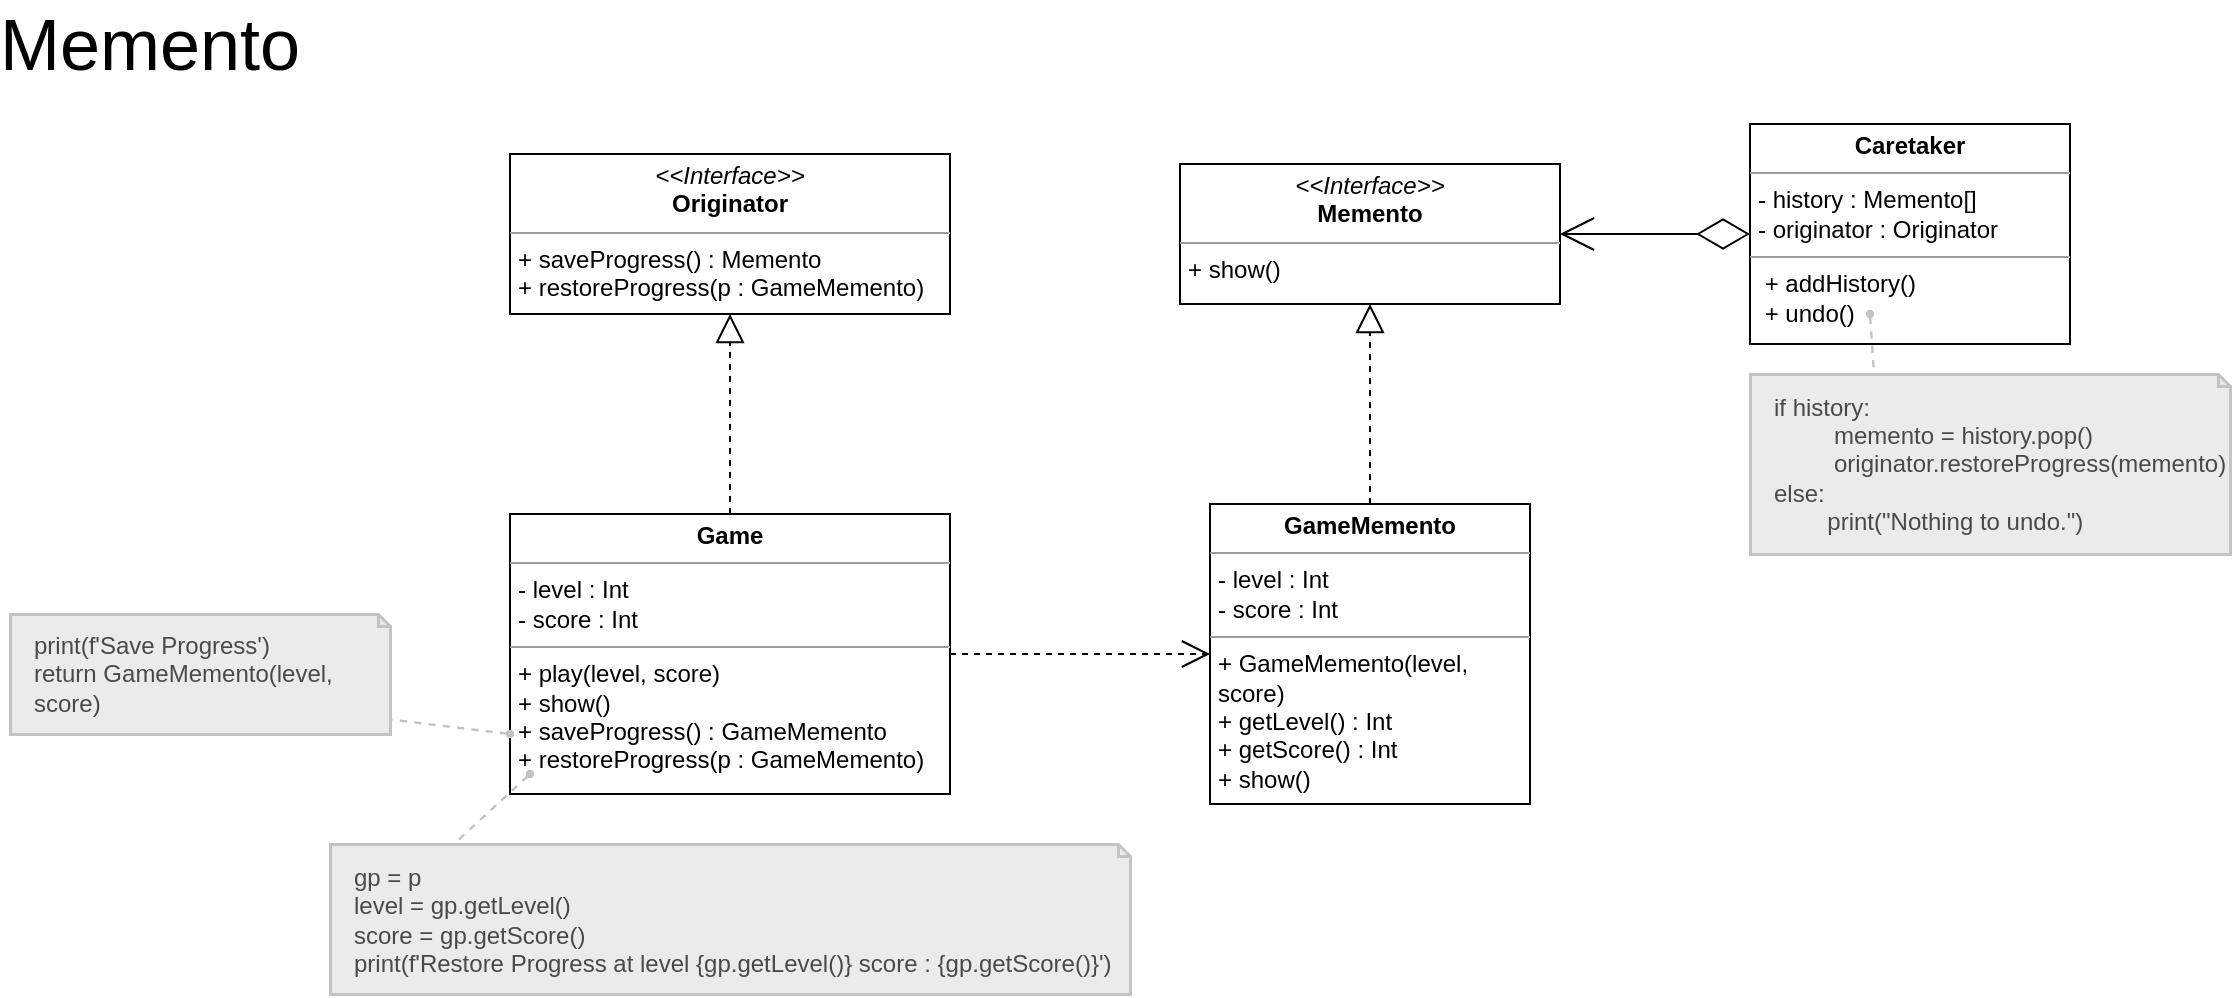 <mxfile version="24.2.5" type="device">
  <diagram name="หน้า-1" id="osIcrFZ6m357A4d90hLU">
    <mxGraphModel dx="2419" dy="899" grid="1" gridSize="10" guides="1" tooltips="1" connect="1" arrows="1" fold="1" page="1" pageScale="1" pageWidth="827" pageHeight="1169" math="0" shadow="0">
      <root>
        <mxCell id="0" />
        <mxCell id="1" parent="0" />
        <mxCell id="H1RdKIz84YDGTWD-Xfeh-1" value="&lt;p style=&quot;margin:0px;margin-top:4px;text-align:center;&quot;&gt;&lt;i&gt;&amp;lt;&amp;lt;Interface&amp;gt;&amp;gt;&lt;/i&gt;&lt;br&gt;&lt;b&gt;Originator&lt;/b&gt;&lt;/p&gt;&lt;hr size=&quot;1&quot;&gt;&lt;p style=&quot;margin:0px;margin-left:4px;&quot;&gt;+ saveProgress() : Memento&lt;/p&gt;&lt;p style=&quot;margin:0px;margin-left:4px;&quot;&gt;+ restoreProgress(p : GameMemento)&amp;nbsp;&lt;br&gt;&lt;/p&gt;" style="verticalAlign=top;align=left;overflow=fill;fontSize=12;fontFamily=Helvetica;html=1;whiteSpace=wrap;movable=0;resizable=0;rotatable=0;deletable=0;editable=0;locked=1;connectable=0;" parent="1" vertex="1">
          <mxGeometry x="180" y="240" width="220" height="80" as="geometry" />
        </mxCell>
        <mxCell id="H1RdKIz84YDGTWD-Xfeh-3" value="&lt;p style=&quot;margin:0px;margin-top:4px;text-align:center;&quot;&gt;&lt;b&gt;Game&lt;/b&gt;&lt;/p&gt;&lt;hr size=&quot;1&quot;&gt;&lt;p style=&quot;margin:0px;margin-left:4px;&quot;&gt;- level : Int&lt;/p&gt;&lt;p style=&quot;margin:0px;margin-left:4px;&quot;&gt;- score : Int&lt;/p&gt;&lt;hr size=&quot;1&quot;&gt;&lt;p style=&quot;margin:0px;margin-left:4px;&quot;&gt;+ play(level, score)&lt;/p&gt;&lt;p style=&quot;margin:0px;margin-left:4px;&quot;&gt;+ show()&lt;/p&gt;&lt;p style=&quot;border-color: var(--border-color); margin: 0px 0px 0px 4px;&quot;&gt;+ saveProgress() : GameMemento&lt;/p&gt;&lt;p style=&quot;border-color: var(--border-color); margin: 0px 0px 0px 4px;&quot;&gt;+ restoreProgress(p : GameMemento&lt;span style=&quot;background-color: initial;&quot;&gt;)&amp;nbsp;&lt;/span&gt;&lt;/p&gt;" style="verticalAlign=top;align=left;overflow=fill;fontSize=12;fontFamily=Helvetica;html=1;whiteSpace=wrap;movable=0;resizable=0;rotatable=0;deletable=0;editable=0;locked=1;connectable=0;" parent="1" vertex="1">
          <mxGeometry x="180" y="420" width="220" height="140" as="geometry" />
        </mxCell>
        <mxCell id="H1RdKIz84YDGTWD-Xfeh-4" value="&lt;p style=&quot;margin:0px;margin-top:4px;text-align:center;&quot;&gt;&lt;b&gt;GameMemento&lt;/b&gt;&lt;/p&gt;&lt;hr size=&quot;1&quot;&gt;&lt;p style=&quot;border-color: var(--border-color); margin: 0px 0px 0px 4px;&quot;&gt;- level : Int&lt;/p&gt;&lt;p style=&quot;border-color: var(--border-color); margin: 0px 0px 0px 4px;&quot;&gt;- score : Int&lt;/p&gt;&lt;hr size=&quot;1&quot;&gt;&lt;p style=&quot;margin:0px;margin-left:4px;&quot;&gt;+ GameMemento(level, score)&lt;/p&gt;&lt;p style=&quot;margin:0px;margin-left:4px;&quot;&gt;+ getLevel() : Int&lt;/p&gt;&lt;p style=&quot;margin:0px;margin-left:4px;&quot;&gt;+ getScore() : Int&lt;/p&gt;&lt;p style=&quot;margin:0px;margin-left:4px;&quot;&gt;+ show()&lt;/p&gt;" style="verticalAlign=top;align=left;overflow=fill;fontSize=12;fontFamily=Helvetica;html=1;whiteSpace=wrap;movable=0;resizable=0;rotatable=0;deletable=0;editable=0;locked=1;connectable=0;" parent="1" vertex="1">
          <mxGeometry x="530" y="415" width="160" height="150" as="geometry" />
        </mxCell>
        <mxCell id="H1RdKIz84YDGTWD-Xfeh-5" value="&lt;p style=&quot;margin:0px;margin-top:4px;text-align:center;&quot;&gt;&lt;i&gt;&amp;lt;&amp;lt;Interface&amp;gt;&amp;gt;&lt;/i&gt;&lt;br&gt;&lt;b&gt;Memento&lt;/b&gt;&lt;/p&gt;&lt;hr size=&quot;1&quot;&gt;&lt;p style=&quot;margin:0px;margin-left:4px;&quot;&gt;+ show()&lt;/p&gt;" style="verticalAlign=top;align=left;overflow=fill;fontSize=12;fontFamily=Helvetica;html=1;whiteSpace=wrap;movable=0;resizable=0;rotatable=0;deletable=0;editable=0;locked=1;connectable=0;" parent="1" vertex="1">
          <mxGeometry x="515" y="245" width="190" height="70" as="geometry" />
        </mxCell>
        <mxCell id="H1RdKIz84YDGTWD-Xfeh-6" value="&lt;p style=&quot;margin:0px;margin-top:4px;text-align:center;&quot;&gt;&lt;b&gt;Caretaker&lt;/b&gt;&lt;/p&gt;&lt;hr size=&quot;1&quot;&gt;&lt;p style=&quot;border-color: var(--border-color); margin: 0px 0px 0px 4px;&quot;&gt;- history : Memento[]&lt;/p&gt;&lt;p style=&quot;border-color: var(--border-color); margin: 0px 0px 0px 4px;&quot;&gt;- originator : Originator&lt;/p&gt;&lt;hr size=&quot;1&quot;&gt;&lt;p style=&quot;margin:0px;margin-left:4px;&quot;&gt;&amp;nbsp;+ addHistory()&lt;/p&gt;&lt;p style=&quot;margin:0px;margin-left:4px;&quot;&gt;&amp;nbsp;+ undo()&lt;/p&gt;" style="verticalAlign=top;align=left;overflow=fill;fontSize=12;fontFamily=Helvetica;html=1;whiteSpace=wrap;movable=0;resizable=0;rotatable=0;deletable=0;editable=0;locked=1;connectable=0;" parent="1" vertex="1">
          <mxGeometry x="800" y="225" width="160" height="110" as="geometry" />
        </mxCell>
        <mxCell id="H1RdKIz84YDGTWD-Xfeh-7" value="" style="endArrow=block;dashed=1;endFill=0;endSize=12;html=1;rounded=0;entryX=0.5;entryY=1;entryDx=0;entryDy=0;exitX=0.5;exitY=0;exitDx=0;exitDy=0;" parent="1" source="H1RdKIz84YDGTWD-Xfeh-3" target="H1RdKIz84YDGTWD-Xfeh-1" edge="1">
          <mxGeometry width="160" relative="1" as="geometry">
            <mxPoint x="290" y="340" as="sourcePoint" />
            <mxPoint x="450" y="340" as="targetPoint" />
          </mxGeometry>
        </mxCell>
        <mxCell id="H1RdKIz84YDGTWD-Xfeh-8" value="" style="endArrow=open;endSize=12;dashed=1;html=1;rounded=0;entryX=0;entryY=0.5;entryDx=0;entryDy=0;exitX=1;exitY=0.5;exitDx=0;exitDy=0;" parent="1" source="H1RdKIz84YDGTWD-Xfeh-3" target="H1RdKIz84YDGTWD-Xfeh-4" edge="1">
          <mxGeometry width="160" relative="1" as="geometry">
            <mxPoint x="290" y="340" as="sourcePoint" />
            <mxPoint x="450" y="340" as="targetPoint" />
          </mxGeometry>
        </mxCell>
        <mxCell id="H1RdKIz84YDGTWD-Xfeh-9" value="" style="endArrow=block;dashed=1;endFill=0;endSize=12;html=1;rounded=0;entryX=0.5;entryY=1;entryDx=0;entryDy=0;exitX=0.5;exitY=0;exitDx=0;exitDy=0;" parent="1" source="H1RdKIz84YDGTWD-Xfeh-4" target="H1RdKIz84YDGTWD-Xfeh-5" edge="1">
          <mxGeometry width="160" relative="1" as="geometry">
            <mxPoint x="300" y="430" as="sourcePoint" />
            <mxPoint x="300" y="330" as="targetPoint" />
          </mxGeometry>
        </mxCell>
        <mxCell id="H1RdKIz84YDGTWD-Xfeh-10" value="" style="endArrow=diamondThin;endFill=0;endSize=24;html=1;rounded=0;entryX=0;entryY=0.5;entryDx=0;entryDy=0;exitX=1;exitY=0.5;exitDx=0;exitDy=0;startArrow=open;startFill=0;startSize=15;" parent="1" source="H1RdKIz84YDGTWD-Xfeh-5" target="H1RdKIz84YDGTWD-Xfeh-6" edge="1">
          <mxGeometry width="160" relative="1" as="geometry">
            <mxPoint x="800" y="340" as="sourcePoint" />
            <mxPoint x="960" y="340" as="targetPoint" />
          </mxGeometry>
        </mxCell>
        <mxCell id="H1RdKIz84YDGTWD-Xfeh-11" value="&lt;font color=&quot;#494949&quot; style=&quot;&quot;&gt;&lt;div style=&quot;&quot;&gt;&lt;div&gt;if history:&lt;/div&gt;&lt;div&gt;&amp;nbsp; &amp;nbsp; &amp;nbsp; &amp;nbsp; &amp;nbsp;memento = history.pop()&lt;/div&gt;&lt;div&gt;&amp;nbsp; &amp;nbsp; &amp;nbsp; &amp;nbsp; &amp;nbsp;originator.restoreProgress(memento)&lt;/div&gt;&lt;div&gt;else:&lt;/div&gt;&lt;div&gt;&lt;span style=&quot;white-space: pre;&quot;&gt;&#x9;&lt;/span&gt;print(&quot;Nothing to undo.&quot;)&lt;/div&gt;&lt;/div&gt;&lt;/font&gt;" style="shape=note;size=6;align=left;spacingLeft=10;html=1;whiteSpace=wrap;strokeWidth=1.5;strokeColor=#C3C3C3;gradientColor=none;fillColor=#EBEBEB;fontSize=12;movable=1;resizable=1;rotatable=1;deletable=1;editable=1;locked=0;connectable=1;" parent="1" vertex="1">
          <mxGeometry x="800" y="350" width="240" height="90" as="geometry" />
        </mxCell>
        <mxCell id="H1RdKIz84YDGTWD-Xfeh-12" style="rounded=0;orthogonalLoop=1;jettySize=auto;html=1;startArrow=oval;startFill=1;startSize=3;jumpStyle=none;endArrow=none;endFill=0;anchorPointDirection=0;bendable=0;editable=1;movable=1;resizable=1;rotatable=1;deletable=1;locked=0;connectable=1;backgroundOutline=0;snapToPoint=1;flowAnimation=0;strokeColor=#C3C3C3;dashed=1;shadow=0;strokeWidth=1.2;entryX=0;entryY=0;entryDx=62;entryDy=0;fontSize=12;entryPerimeter=0;" parent="1" target="H1RdKIz84YDGTWD-Xfeh-11" edge="1">
          <mxGeometry relative="1" as="geometry">
            <mxPoint x="860" y="320" as="sourcePoint" />
            <mxPoint x="920" y="380" as="targetPoint" />
          </mxGeometry>
        </mxCell>
        <mxCell id="H1RdKIz84YDGTWD-Xfeh-13" value="&lt;font color=&quot;#494949&quot; style=&quot;&quot;&gt;&lt;div style=&quot;&quot;&gt;&lt;div&gt;gp = p&lt;/div&gt;&lt;div&gt;level = gp.getLevel()&lt;/div&gt;&lt;div&gt;score = gp.getScore()&lt;/div&gt;&lt;div&gt;print(f&#39;Restore Progress at level {gp.getLevel()} score : {gp.getScore()}&#39;)&lt;/div&gt;&lt;/div&gt;&lt;/font&gt;" style="shape=note;size=6;align=left;spacingLeft=10;html=1;whiteSpace=wrap;strokeWidth=1.5;strokeColor=#C3C3C3;gradientColor=none;fillColor=#EBEBEB;fontSize=12;movable=1;resizable=1;rotatable=1;deletable=1;editable=1;locked=0;connectable=1;" parent="1" vertex="1">
          <mxGeometry x="90" y="585" width="400" height="75" as="geometry" />
        </mxCell>
        <mxCell id="H1RdKIz84YDGTWD-Xfeh-14" style="rounded=0;orthogonalLoop=1;jettySize=auto;html=1;startArrow=oval;startFill=1;startSize=3;jumpStyle=none;endArrow=none;endFill=0;anchorPointDirection=0;bendable=0;editable=1;movable=1;resizable=1;rotatable=1;deletable=1;locked=0;connectable=1;backgroundOutline=0;snapToPoint=1;flowAnimation=0;strokeColor=#C3C3C3;dashed=1;shadow=0;strokeWidth=1.2;entryX=0;entryY=0;entryDx=62;entryDy=0;fontSize=12;entryPerimeter=0;" parent="1" target="H1RdKIz84YDGTWD-Xfeh-13" edge="1">
          <mxGeometry relative="1" as="geometry">
            <mxPoint x="190" y="550" as="sourcePoint" />
            <mxPoint x="250" y="610" as="targetPoint" />
          </mxGeometry>
        </mxCell>
        <mxCell id="H1RdKIz84YDGTWD-Xfeh-15" value="&lt;font color=&quot;#494949&quot; style=&quot;&quot;&gt;&lt;div style=&quot;&quot;&gt;&lt;div&gt;print(f&#39;Save Progress&#39;)&lt;/div&gt;&lt;div&gt;return GameMemento(level, score)&lt;/div&gt;&lt;/div&gt;&lt;/font&gt;" style="shape=note;size=6;align=left;spacingLeft=10;html=1;whiteSpace=wrap;strokeWidth=1.5;strokeColor=#C3C3C3;gradientColor=none;fillColor=#EBEBEB;fontSize=12;movable=1;resizable=1;rotatable=1;deletable=1;editable=1;locked=0;connectable=1;" parent="1" vertex="1">
          <mxGeometry x="-70" y="470" width="190" height="60" as="geometry" />
        </mxCell>
        <mxCell id="H1RdKIz84YDGTWD-Xfeh-16" style="rounded=0;orthogonalLoop=1;jettySize=auto;html=1;startArrow=oval;startFill=1;startSize=3;jumpStyle=none;endArrow=none;endFill=0;anchorPointDirection=0;bendable=0;editable=1;movable=1;resizable=1;rotatable=1;deletable=1;locked=0;connectable=1;backgroundOutline=0;snapToPoint=1;flowAnimation=0;strokeColor=#C3C3C3;dashed=1;shadow=0;strokeWidth=1.2;entryX=1.002;entryY=0.88;entryDx=0;entryDy=0;fontSize=12;entryPerimeter=0;" parent="1" target="H1RdKIz84YDGTWD-Xfeh-15" edge="1">
          <mxGeometry relative="1" as="geometry">
            <mxPoint x="180" y="530" as="sourcePoint" />
            <mxPoint x="-120" y="495" as="targetPoint" />
          </mxGeometry>
        </mxCell>
        <mxCell id="h5vZ8w82yC6uJhp7Sutk-1" value="&lt;font style=&quot;font-size: 36px;&quot;&gt;Memento&lt;/font&gt;" style="text;html=1;align=center;verticalAlign=middle;whiteSpace=wrap;rounded=0;" vertex="1" parent="1">
          <mxGeometry x="-30" y="170" width="60" height="30" as="geometry" />
        </mxCell>
      </root>
    </mxGraphModel>
  </diagram>
</mxfile>
